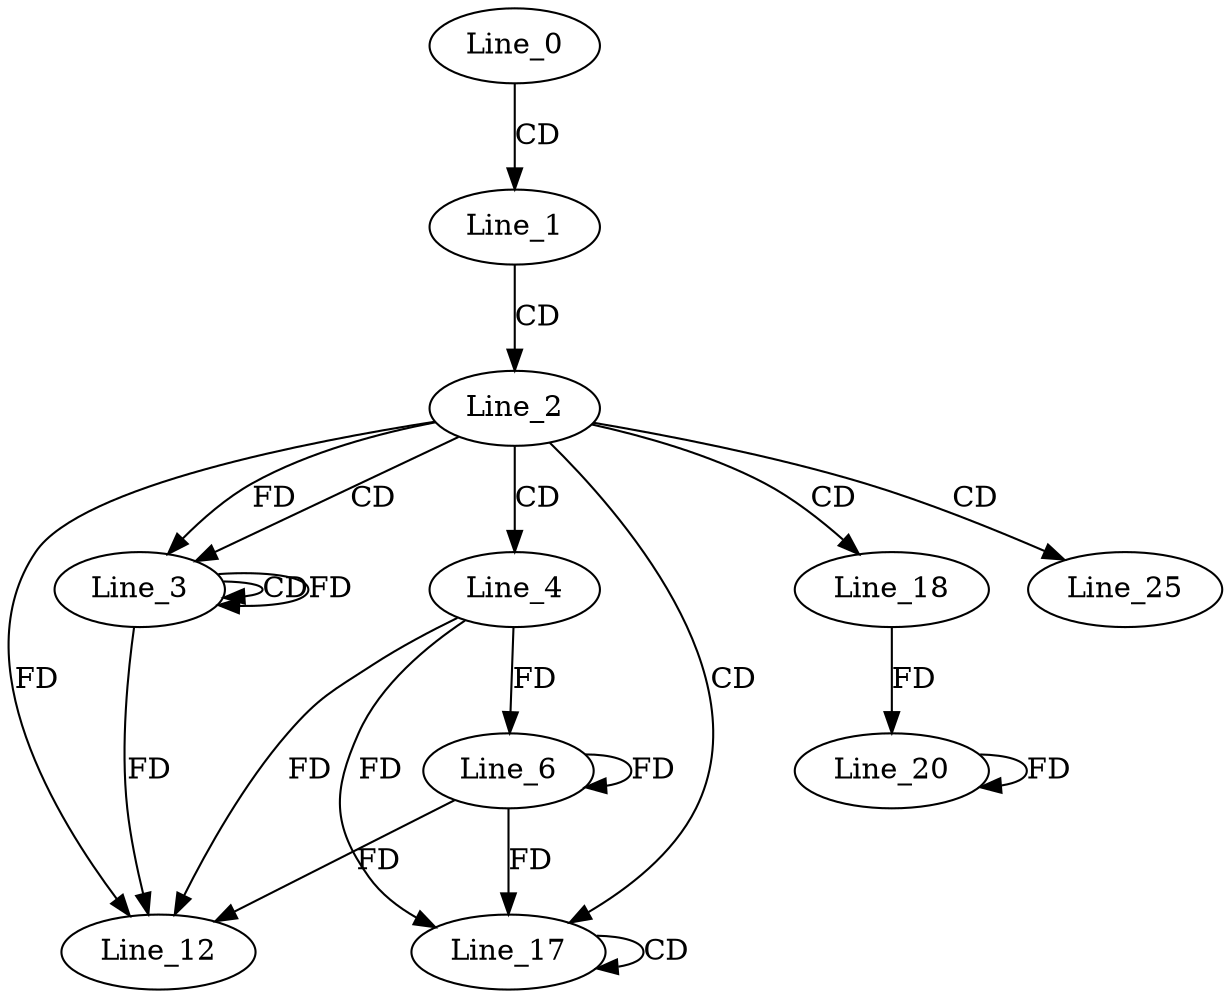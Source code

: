 digraph G {
  Line_0;
  Line_1;
  Line_2;
  Line_3;
  Line_3;
  Line_4;
  Line_6;
  Line_6;
  Line_12;
  Line_12;
  Line_17;
  Line_17;
  Line_18;
  Line_20;
  Line_20;
  Line_25;
  Line_0 -> Line_1 [ label="CD" ];
  Line_1 -> Line_2 [ label="CD" ];
  Line_2 -> Line_3 [ label="CD" ];
  Line_3 -> Line_3 [ label="CD" ];
  Line_2 -> Line_3 [ label="FD" ];
  Line_3 -> Line_3 [ label="FD" ];
  Line_2 -> Line_4 [ label="CD" ];
  Line_4 -> Line_6 [ label="FD" ];
  Line_6 -> Line_6 [ label="FD" ];
  Line_4 -> Line_12 [ label="FD" ];
  Line_6 -> Line_12 [ label="FD" ];
  Line_2 -> Line_12 [ label="FD" ];
  Line_3 -> Line_12 [ label="FD" ];
  Line_2 -> Line_17 [ label="CD" ];
  Line_17 -> Line_17 [ label="CD" ];
  Line_4 -> Line_17 [ label="FD" ];
  Line_6 -> Line_17 [ label="FD" ];
  Line_2 -> Line_18 [ label="CD" ];
  Line_18 -> Line_20 [ label="FD" ];
  Line_20 -> Line_20 [ label="FD" ];
  Line_2 -> Line_25 [ label="CD" ];
}
